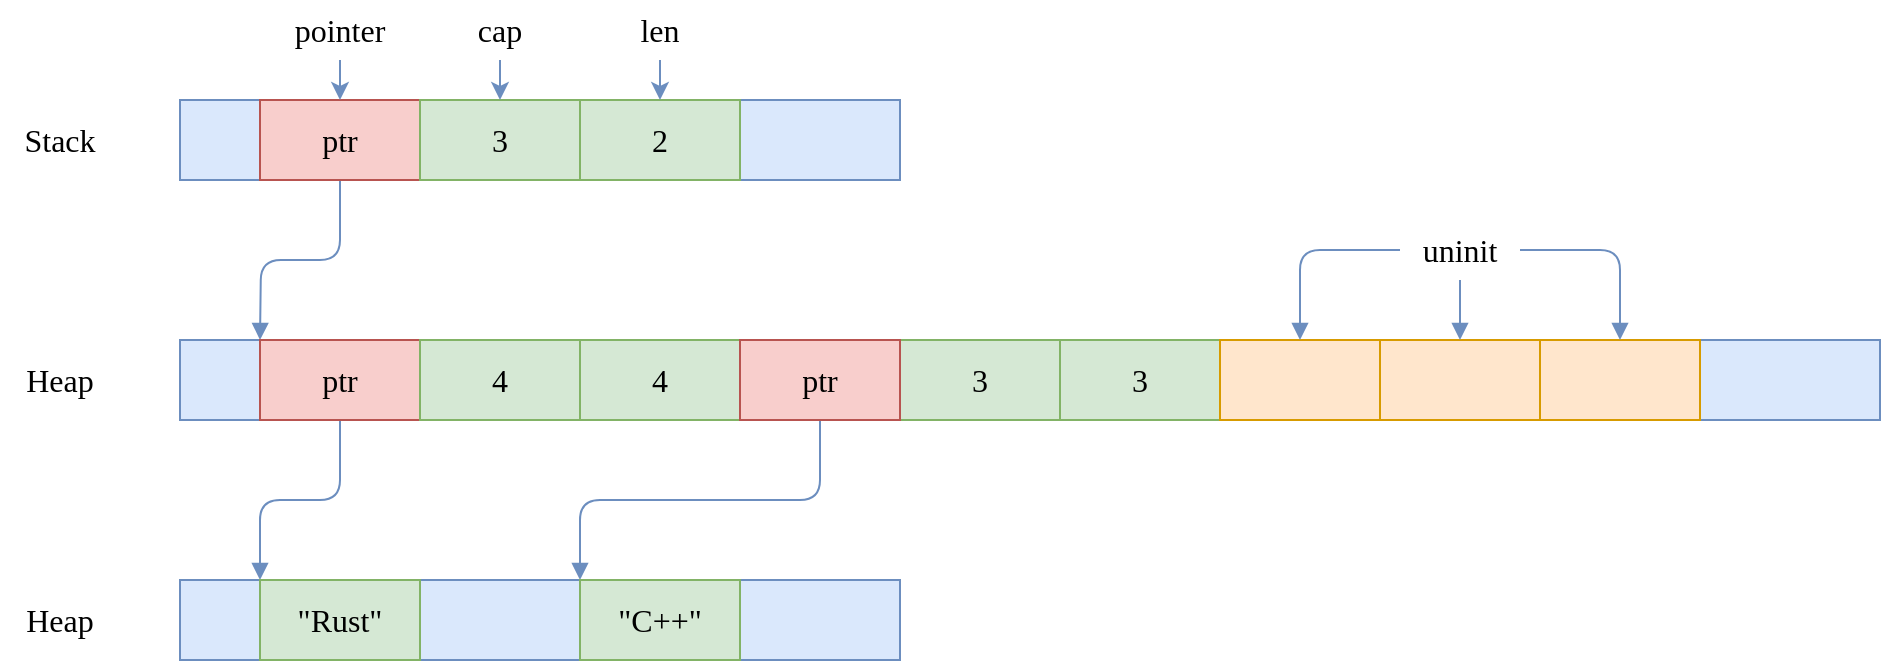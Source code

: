 <mxfile version="24.2.5" type="device">
  <diagram name="Page-1" id="EgoH6z2nwfWjhmR2eZpk">
    <mxGraphModel dx="1420" dy="821" grid="1" gridSize="10" guides="1" tooltips="1" connect="1" arrows="1" fold="1" page="1" pageScale="1" pageWidth="850" pageHeight="1100" math="0" shadow="0">
      <root>
        <mxCell id="0" />
        <mxCell id="1" parent="0" />
        <mxCell id="eIDoXH5eL2mh6n-XK6dS-18" value="" style="rounded=0;whiteSpace=wrap;html=1;shadow=0;strokeColor=#6c8ebf;strokeWidth=1;fontFamily=Ubuntu;fontSize=16;fontStyle=0;fillColor=#dae8fc;" parent="1" vertex="1">
          <mxGeometry x="200" y="360" width="850" height="40" as="geometry" />
        </mxCell>
        <mxCell id="eIDoXH5eL2mh6n-XK6dS-17" value="" style="rounded=0;whiteSpace=wrap;html=1;shadow=0;strokeColor=#6c8ebf;strokeWidth=1;fontFamily=Ubuntu;fontSize=16;fontStyle=0;fillColor=#dae8fc;" parent="1" vertex="1">
          <mxGeometry x="200" y="240" width="360" height="40" as="geometry" />
        </mxCell>
        <mxCell id="eIDoXH5eL2mh6n-XK6dS-10" style="edgeStyle=orthogonalEdgeStyle;rounded=1;orthogonalLoop=1;jettySize=auto;html=1;entryX=0;entryY=0;entryDx=0;entryDy=0;shadow=0;strokeColor=#6c8ebf;strokeWidth=1;fontFamily=Ubuntu;fontSize=14;fontStyle=0;endArrow=block;endFill=1;fillColor=#dae8fc;" parent="1" source="eIDoXH5eL2mh6n-XK6dS-1" edge="1">
          <mxGeometry relative="1" as="geometry">
            <mxPoint x="240" y="360" as="targetPoint" />
          </mxGeometry>
        </mxCell>
        <mxCell id="eIDoXH5eL2mh6n-XK6dS-1" value="ptr" style="rounded=0;whiteSpace=wrap;html=1;shadow=0;strokeColor=#b85450;strokeWidth=1;fontFamily=Ubuntu;fontSize=16;fontStyle=0;fillColor=#f8cecc;" parent="1" vertex="1">
          <mxGeometry x="240" y="240" width="80" height="40" as="geometry" />
        </mxCell>
        <mxCell id="eIDoXH5eL2mh6n-XK6dS-8" value="3" style="rounded=0;whiteSpace=wrap;html=1;shadow=0;strokeColor=#82b366;strokeWidth=1;fontFamily=Ubuntu;fontSize=16;fontStyle=0;fillColor=#d5e8d4;" parent="1" vertex="1">
          <mxGeometry x="320" y="240" width="80" height="40" as="geometry" />
        </mxCell>
        <mxCell id="eIDoXH5eL2mh6n-XK6dS-9" value="2" style="rounded=0;whiteSpace=wrap;html=1;shadow=0;strokeColor=#82b366;strokeWidth=1;fontFamily=Ubuntu;fontSize=16;fontStyle=0;fillColor=#d5e8d4;" parent="1" vertex="1">
          <mxGeometry x="400" y="240" width="80" height="40" as="geometry" />
        </mxCell>
        <mxCell id="eIDoXH5eL2mh6n-XK6dS-11" value="cap" style="text;html=1;align=center;verticalAlign=middle;whiteSpace=wrap;rounded=0;fontFamily=Ubuntu;fontSize=16;fontStyle=0;" parent="1" vertex="1">
          <mxGeometry x="330" y="190" width="60" height="30" as="geometry" />
        </mxCell>
        <mxCell id="eIDoXH5eL2mh6n-XK6dS-12" value="len" style="text;html=1;align=center;verticalAlign=middle;whiteSpace=wrap;rounded=0;fontFamily=Ubuntu;fontSize=16;fontStyle=0;" parent="1" vertex="1">
          <mxGeometry x="410" y="190" width="60" height="30" as="geometry" />
        </mxCell>
        <mxCell id="eIDoXH5eL2mh6n-XK6dS-13" value="pointer" style="text;html=1;align=center;verticalAlign=middle;whiteSpace=wrap;rounded=0;fontFamily=Ubuntu;fontSize=16;fontStyle=0;" parent="1" vertex="1">
          <mxGeometry x="250" y="190" width="60" height="30" as="geometry" />
        </mxCell>
        <mxCell id="eIDoXH5eL2mh6n-XK6dS-14" value="" style="endArrow=classic;html=1;rounded=1;shadow=0;strokeColor=#6c8ebf;strokeWidth=1;fontFamily=Ubuntu;fontSize=14;fontStyle=0;fillColor=#dae8fc;exitX=0.5;exitY=1;exitDx=0;exitDy=0;entryX=0.5;entryY=0;entryDx=0;entryDy=0;" parent="1" source="eIDoXH5eL2mh6n-XK6dS-13" target="eIDoXH5eL2mh6n-XK6dS-1" edge="1">
          <mxGeometry width="50" height="50" relative="1" as="geometry">
            <mxPoint x="400" y="450" as="sourcePoint" />
            <mxPoint x="450" y="400" as="targetPoint" />
          </mxGeometry>
        </mxCell>
        <mxCell id="eIDoXH5eL2mh6n-XK6dS-15" value="" style="endArrow=classic;html=1;rounded=1;shadow=0;strokeColor=#6c8ebf;strokeWidth=1;fontFamily=Ubuntu;fontSize=14;fontStyle=0;fillColor=#dae8fc;exitX=0.5;exitY=1;exitDx=0;exitDy=0;" parent="1" source="eIDoXH5eL2mh6n-XK6dS-11" target="eIDoXH5eL2mh6n-XK6dS-8" edge="1">
          <mxGeometry width="50" height="50" relative="1" as="geometry">
            <mxPoint x="400" y="450" as="sourcePoint" />
            <mxPoint x="450" y="400" as="targetPoint" />
          </mxGeometry>
        </mxCell>
        <mxCell id="eIDoXH5eL2mh6n-XK6dS-16" value="" style="endArrow=classic;html=1;rounded=1;shadow=0;strokeColor=#6c8ebf;strokeWidth=1;fontFamily=Ubuntu;fontSize=14;fontStyle=0;fillColor=#dae8fc;exitX=0.5;exitY=1;exitDx=0;exitDy=0;entryX=0.5;entryY=0;entryDx=0;entryDy=0;" parent="1" source="eIDoXH5eL2mh6n-XK6dS-12" target="eIDoXH5eL2mh6n-XK6dS-9" edge="1">
          <mxGeometry width="50" height="50" relative="1" as="geometry">
            <mxPoint x="400" y="450" as="sourcePoint" />
            <mxPoint x="450" y="400" as="targetPoint" />
          </mxGeometry>
        </mxCell>
        <mxCell id="eIDoXH5eL2mh6n-XK6dS-19" value="Stack" style="text;html=1;align=center;verticalAlign=middle;whiteSpace=wrap;rounded=0;fontFamily=Ubuntu;fontSize=16;fontStyle=0;" parent="1" vertex="1">
          <mxGeometry x="110" y="245" width="60" height="30" as="geometry" />
        </mxCell>
        <mxCell id="eIDoXH5eL2mh6n-XK6dS-20" value="Heap" style="text;html=1;align=center;verticalAlign=middle;whiteSpace=wrap;rounded=0;fontFamily=Ubuntu;fontSize=16;fontStyle=0;" parent="1" vertex="1">
          <mxGeometry x="110" y="365" width="60" height="30" as="geometry" />
        </mxCell>
        <mxCell id="eIDoXH5eL2mh6n-XK6dS-39" style="edgeStyle=orthogonalEdgeStyle;rounded=1;orthogonalLoop=1;jettySize=auto;html=1;entryX=0;entryY=0;entryDx=0;entryDy=0;shadow=0;strokeColor=#6c8ebf;strokeWidth=1;fontFamily=Ubuntu;fontSize=14;fontStyle=0;endArrow=block;endFill=1;fillColor=#dae8fc;" parent="1" source="eIDoXH5eL2mh6n-XK6dS-21" target="eIDoXH5eL2mh6n-XK6dS-36" edge="1">
          <mxGeometry relative="1" as="geometry" />
        </mxCell>
        <mxCell id="eIDoXH5eL2mh6n-XK6dS-21" value="ptr" style="rounded=0;whiteSpace=wrap;html=1;shadow=0;strokeColor=#b85450;strokeWidth=1;fontFamily=Ubuntu;fontSize=16;fontStyle=0;fillColor=#f8cecc;" parent="1" vertex="1">
          <mxGeometry x="240" y="360" width="80" height="40" as="geometry" />
        </mxCell>
        <mxCell id="eIDoXH5eL2mh6n-XK6dS-22" value="4" style="rounded=0;whiteSpace=wrap;html=1;shadow=0;strokeColor=#82b366;strokeWidth=1;fontFamily=Ubuntu;fontSize=16;fontStyle=0;fillColor=#d5e8d4;" parent="1" vertex="1">
          <mxGeometry x="320" y="360" width="80" height="40" as="geometry" />
        </mxCell>
        <mxCell id="eIDoXH5eL2mh6n-XK6dS-23" value="4" style="rounded=0;whiteSpace=wrap;html=1;shadow=0;strokeColor=#82b366;strokeWidth=1;fontFamily=Ubuntu;fontSize=16;fontStyle=0;fillColor=#d5e8d4;" parent="1" vertex="1">
          <mxGeometry x="400" y="360" width="80" height="40" as="geometry" />
        </mxCell>
        <mxCell id="eIDoXH5eL2mh6n-XK6dS-24" value="3" style="rounded=0;whiteSpace=wrap;html=1;shadow=0;strokeColor=#82b366;strokeWidth=1;fontFamily=Ubuntu;fontSize=16;fontStyle=0;fillColor=#d5e8d4;" parent="1" vertex="1">
          <mxGeometry x="640" y="360" width="80" height="40" as="geometry" />
        </mxCell>
        <mxCell id="eIDoXH5eL2mh6n-XK6dS-25" value="3" style="rounded=0;whiteSpace=wrap;html=1;shadow=0;strokeColor=#82b366;strokeWidth=1;fontFamily=Ubuntu;fontSize=16;fontStyle=0;fillColor=#d5e8d4;" parent="1" vertex="1">
          <mxGeometry x="560" y="360" width="80" height="40" as="geometry" />
        </mxCell>
        <mxCell id="eIDoXH5eL2mh6n-XK6dS-40" style="edgeStyle=orthogonalEdgeStyle;rounded=1;orthogonalLoop=1;jettySize=auto;html=1;entryX=0;entryY=0;entryDx=0;entryDy=0;shadow=0;strokeColor=#6c8ebf;strokeWidth=1;fontFamily=Ubuntu;fontSize=14;fontStyle=0;endArrow=block;endFill=1;fillColor=#dae8fc;" parent="1" source="eIDoXH5eL2mh6n-XK6dS-26" target="eIDoXH5eL2mh6n-XK6dS-37" edge="1">
          <mxGeometry relative="1" as="geometry" />
        </mxCell>
        <mxCell id="eIDoXH5eL2mh6n-XK6dS-26" value="ptr" style="rounded=0;whiteSpace=wrap;html=1;shadow=0;strokeColor=#b85450;strokeWidth=1;fontFamily=Ubuntu;fontSize=16;fontStyle=0;fillColor=#f8cecc;" parent="1" vertex="1">
          <mxGeometry x="480" y="360" width="80" height="40" as="geometry" />
        </mxCell>
        <mxCell id="eIDoXH5eL2mh6n-XK6dS-30" value="" style="group;fillColor=#fff2cc;strokeColor=#d6b656;" parent="1" vertex="1" connectable="0">
          <mxGeometry x="720" y="360" width="240" height="40" as="geometry" />
        </mxCell>
        <mxCell id="eIDoXH5eL2mh6n-XK6dS-27" value="" style="rounded=0;whiteSpace=wrap;html=1;shadow=0;strokeColor=#d79b00;strokeWidth=1;fontFamily=Ubuntu;fontSize=16;fontStyle=0;fillColor=#ffe6cc;" parent="eIDoXH5eL2mh6n-XK6dS-30" vertex="1">
          <mxGeometry x="160" width="80" height="40" as="geometry" />
        </mxCell>
        <mxCell id="eIDoXH5eL2mh6n-XK6dS-28" value="" style="rounded=0;whiteSpace=wrap;html=1;shadow=0;strokeColor=#d79b00;strokeWidth=1;fontFamily=Ubuntu;fontSize=16;fontStyle=0;fillColor=#ffe6cc;" parent="eIDoXH5eL2mh6n-XK6dS-30" vertex="1">
          <mxGeometry x="80" width="80" height="40" as="geometry" />
        </mxCell>
        <mxCell id="eIDoXH5eL2mh6n-XK6dS-29" value="" style="rounded=0;whiteSpace=wrap;html=1;shadow=0;strokeColor=#d79b00;strokeWidth=1;fontFamily=Ubuntu;fontSize=16;fontStyle=0;fillColor=#ffe6cc;" parent="eIDoXH5eL2mh6n-XK6dS-30" vertex="1">
          <mxGeometry width="80" height="40" as="geometry" />
        </mxCell>
        <mxCell id="eIDoXH5eL2mh6n-XK6dS-32" style="edgeStyle=orthogonalEdgeStyle;rounded=1;orthogonalLoop=1;jettySize=auto;html=1;entryX=0.5;entryY=0;entryDx=0;entryDy=0;shadow=0;strokeColor=#6c8ebf;strokeWidth=1;fontFamily=Ubuntu;fontSize=14;fontStyle=0;endArrow=block;endFill=1;fillColor=#dae8fc;" parent="1" source="eIDoXH5eL2mh6n-XK6dS-31" target="eIDoXH5eL2mh6n-XK6dS-29" edge="1">
          <mxGeometry relative="1" as="geometry" />
        </mxCell>
        <mxCell id="eIDoXH5eL2mh6n-XK6dS-33" style="edgeStyle=orthogonalEdgeStyle;rounded=1;orthogonalLoop=1;jettySize=auto;html=1;shadow=0;strokeColor=#6c8ebf;strokeWidth=1;fontFamily=Ubuntu;fontSize=14;fontStyle=0;endArrow=block;endFill=1;fillColor=#dae8fc;" parent="1" source="eIDoXH5eL2mh6n-XK6dS-31" target="eIDoXH5eL2mh6n-XK6dS-28" edge="1">
          <mxGeometry relative="1" as="geometry" />
        </mxCell>
        <mxCell id="eIDoXH5eL2mh6n-XK6dS-34" style="edgeStyle=orthogonalEdgeStyle;rounded=1;orthogonalLoop=1;jettySize=auto;html=1;entryX=0.5;entryY=0;entryDx=0;entryDy=0;shadow=0;strokeColor=#6c8ebf;strokeWidth=1;fontFamily=Ubuntu;fontSize=14;fontStyle=0;endArrow=block;endFill=1;fillColor=#dae8fc;" parent="1" source="eIDoXH5eL2mh6n-XK6dS-31" target="eIDoXH5eL2mh6n-XK6dS-27" edge="1">
          <mxGeometry relative="1" as="geometry" />
        </mxCell>
        <mxCell id="eIDoXH5eL2mh6n-XK6dS-31" value="uninit" style="text;html=1;align=center;verticalAlign=middle;whiteSpace=wrap;rounded=0;fontFamily=Ubuntu;fontSize=16;fontStyle=0;" parent="1" vertex="1">
          <mxGeometry x="810" y="300" width="60" height="30" as="geometry" />
        </mxCell>
        <mxCell id="eIDoXH5eL2mh6n-XK6dS-35" value="" style="rounded=0;whiteSpace=wrap;html=1;shadow=0;strokeColor=#6c8ebf;strokeWidth=1;fontFamily=Ubuntu;fontSize=16;fontStyle=0;fillColor=#dae8fc;" parent="1" vertex="1">
          <mxGeometry x="200" y="480" width="360" height="40" as="geometry" />
        </mxCell>
        <mxCell id="eIDoXH5eL2mh6n-XK6dS-36" value="&quot;Rust&quot;" style="rounded=0;whiteSpace=wrap;html=1;shadow=0;strokeColor=#82b366;strokeWidth=1;fontFamily=Ubuntu;fontSize=16;fontStyle=0;fillColor=#d5e8d4;" parent="1" vertex="1">
          <mxGeometry x="240" y="480" width="80" height="40" as="geometry" />
        </mxCell>
        <mxCell id="eIDoXH5eL2mh6n-XK6dS-37" value="&quot;C++&quot;" style="rounded=0;whiteSpace=wrap;html=1;shadow=0;strokeColor=#82b366;strokeWidth=1;fontFamily=Ubuntu;fontSize=16;fontStyle=0;fillColor=#d5e8d4;" parent="1" vertex="1">
          <mxGeometry x="400" y="480" width="80" height="40" as="geometry" />
        </mxCell>
        <mxCell id="eIDoXH5eL2mh6n-XK6dS-38" value="Heap" style="text;html=1;align=center;verticalAlign=middle;whiteSpace=wrap;rounded=0;fontFamily=Ubuntu;fontSize=16;fontStyle=0;" parent="1" vertex="1">
          <mxGeometry x="110" y="485" width="60" height="30" as="geometry" />
        </mxCell>
      </root>
    </mxGraphModel>
  </diagram>
</mxfile>
